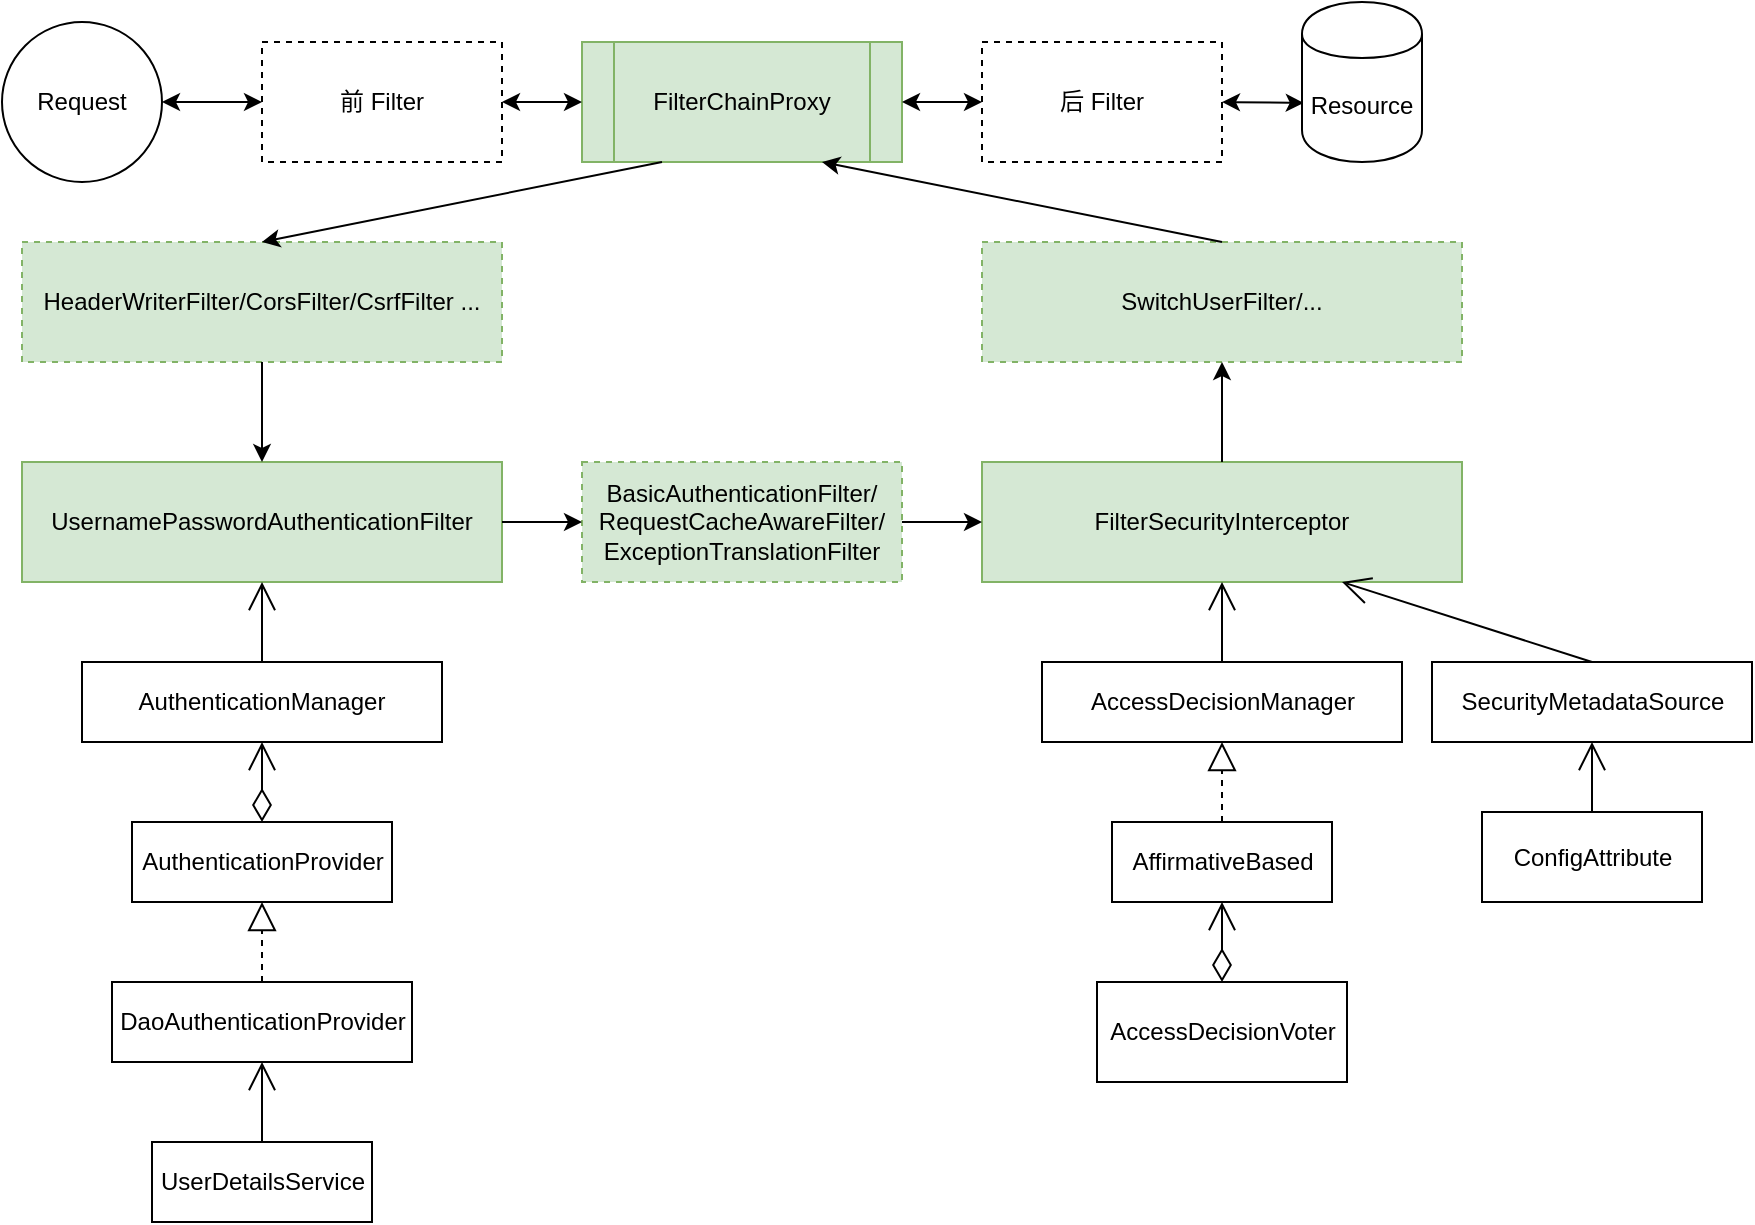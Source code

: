 <mxfile version="10.6.9" type="github"><diagram id="FuwIu3hdGMzW-gxfjV5x" name="Page-1"><mxGraphModel dx="1643" dy="998" grid="1" gridSize="10" guides="1" tooltips="1" connect="1" arrows="1" fold="1" page="1" pageScale="1" pageWidth="1169" pageHeight="826" math="0" shadow="0"><root><mxCell id="0"/><mxCell id="1" parent="0"/><mxCell id="7l74nXZowv-_TFu7cc3V-1" value="前 Filter" style="rounded=0;whiteSpace=wrap;html=1;dashed=1;" parent="1" vertex="1"><mxGeometry x="385" y="170" width="120" height="60" as="geometry"/></mxCell><mxCell id="7l74nXZowv-_TFu7cc3V-2" value="Request" style="ellipse;whiteSpace=wrap;html=1;" parent="1" vertex="1"><mxGeometry x="255" y="160" width="80" height="80" as="geometry"/></mxCell><mxCell id="7l74nXZowv-_TFu7cc3V-3" value="" style="endArrow=classic;startArrow=classic;html=1;exitX=1;exitY=0.5;exitDx=0;exitDy=0;entryX=0;entryY=0.5;entryDx=0;entryDy=0;" parent="1" source="7l74nXZowv-_TFu7cc3V-2" target="7l74nXZowv-_TFu7cc3V-1" edge="1"><mxGeometry width="50" height="50" relative="1" as="geometry"><mxPoint x="345" y="230" as="sourcePoint"/><mxPoint x="395" y="180" as="targetPoint"/></mxGeometry></mxCell><mxCell id="7l74nXZowv-_TFu7cc3V-4" value="FilterChainProxy" style="shape=process;whiteSpace=wrap;html=1;backgroundOutline=1;fillColor=#d5e8d4;strokeColor=#82b366;" parent="1" vertex="1"><mxGeometry x="545" y="170" width="160" height="60" as="geometry"/></mxCell><mxCell id="7l74nXZowv-_TFu7cc3V-5" value="" style="endArrow=classic;startArrow=classic;html=1;entryX=0;entryY=0.5;entryDx=0;entryDy=0;exitX=1;exitY=0.5;exitDx=0;exitDy=0;" parent="1" source="7l74nXZowv-_TFu7cc3V-1" target="7l74nXZowv-_TFu7cc3V-4" edge="1"><mxGeometry width="50" height="50" relative="1" as="geometry"><mxPoint x="255" y="310" as="sourcePoint"/><mxPoint x="305" y="260" as="targetPoint"/></mxGeometry></mxCell><mxCell id="7l74nXZowv-_TFu7cc3V-17" value="" style="rounded=0;orthogonalLoop=1;jettySize=auto;html=1;startArrow=classic;startFill=1;endArrow=classic;endFill=1;entryX=0.015;entryY=0.631;entryDx=0;entryDy=0;exitX=1;exitY=0.5;exitDx=0;exitDy=0;entryPerimeter=0;" parent="1" source="7l74nXZowv-_TFu7cc3V-6" target="7l74nXZowv-_TFu7cc3V-8" edge="1"><mxGeometry relative="1" as="geometry"/></mxCell><mxCell id="7l74nXZowv-_TFu7cc3V-6" value="后 Filter" style="rounded=0;whiteSpace=wrap;html=1;dashed=1;" parent="1" vertex="1"><mxGeometry x="745" y="170" width="120" height="60" as="geometry"/></mxCell><mxCell id="7l74nXZowv-_TFu7cc3V-7" value="" style="endArrow=classic;startArrow=classic;html=1;entryX=0;entryY=0.5;entryDx=0;entryDy=0;exitX=1;exitY=0.5;exitDx=0;exitDy=0;" parent="1" source="7l74nXZowv-_TFu7cc3V-4" target="7l74nXZowv-_TFu7cc3V-6" edge="1"><mxGeometry width="50" height="50" relative="1" as="geometry"><mxPoint x="255" y="310" as="sourcePoint"/><mxPoint x="305" y="260" as="targetPoint"/></mxGeometry></mxCell><mxCell id="7l74nXZowv-_TFu7cc3V-8" value="Resource" style="shape=cylinder;whiteSpace=wrap;html=1;boundedLbl=1;backgroundOutline=1;" parent="1" vertex="1"><mxGeometry x="905" y="150" width="60" height="80" as="geometry"/></mxCell><mxCell id="7l74nXZowv-_TFu7cc3V-12" value="HeaderWriterFilter/CorsFilter/CsrfFilter ..." style="rounded=0;whiteSpace=wrap;html=1;dashed=1;fillColor=#d5e8d4;strokeColor=#82b366;" parent="1" vertex="1"><mxGeometry x="265" y="270" width="240" height="60" as="geometry"/></mxCell><mxCell id="7l74nXZowv-_TFu7cc3V-13" value="UsernamePasswordAuthenticationFilter&lt;br&gt;" style="rounded=0;whiteSpace=wrap;html=1;fillColor=#d5e8d4;strokeColor=#82b366;" parent="1" vertex="1"><mxGeometry x="265" y="380" width="240" height="60" as="geometry"/></mxCell><mxCell id="7l74nXZowv-_TFu7cc3V-14" value="SwitchUserFilter/..." style="rounded=0;whiteSpace=wrap;html=1;dashed=1;fillColor=#d5e8d4;strokeColor=#82b366;" parent="1" vertex="1"><mxGeometry x="745" y="270" width="240" height="60" as="geometry"/></mxCell><mxCell id="7l74nXZowv-_TFu7cc3V-15" value="FilterSecurityInterceptor" style="rounded=0;whiteSpace=wrap;html=1;fillColor=#d5e8d4;strokeColor=#82b366;" parent="1" vertex="1"><mxGeometry x="745" y="380" width="240" height="60" as="geometry"/></mxCell><mxCell id="7l74nXZowv-_TFu7cc3V-16" value="BasicAuthenticationFilter/&lt;br&gt;RequestCacheAwareFilter/&lt;br&gt;ExceptionTranslationFilter&lt;br&gt;" style="rounded=0;whiteSpace=wrap;html=1;dashed=1;fillColor=#d5e8d4;strokeColor=#82b366;" parent="1" vertex="1"><mxGeometry x="545" y="380" width="160" height="60" as="geometry"/></mxCell><mxCell id="7l74nXZowv-_TFu7cc3V-18" value="" style="endArrow=none;startArrow=classic;html=1;entryX=0.25;entryY=1;entryDx=0;entryDy=0;exitX=0.5;exitY=0;exitDx=0;exitDy=0;endFill=0;" parent="1" source="7l74nXZowv-_TFu7cc3V-12" target="7l74nXZowv-_TFu7cc3V-4" edge="1"><mxGeometry width="50" height="50" relative="1" as="geometry"><mxPoint x="255" y="510" as="sourcePoint"/><mxPoint x="305" y="460" as="targetPoint"/></mxGeometry></mxCell><mxCell id="7l74nXZowv-_TFu7cc3V-19" value="" style="endArrow=classic;html=1;entryX=0.5;entryY=0;entryDx=0;entryDy=0;exitX=0.5;exitY=1;exitDx=0;exitDy=0;" parent="1" source="7l74nXZowv-_TFu7cc3V-12" target="7l74nXZowv-_TFu7cc3V-13" edge="1"><mxGeometry width="50" height="50" relative="1" as="geometry"><mxPoint x="255" y="510" as="sourcePoint"/><mxPoint x="305" y="460" as="targetPoint"/></mxGeometry></mxCell><mxCell id="7l74nXZowv-_TFu7cc3V-20" value="" style="endArrow=classic;html=1;entryX=0;entryY=0.5;entryDx=0;entryDy=0;exitX=1;exitY=0.5;exitDx=0;exitDy=0;" parent="1" source="7l74nXZowv-_TFu7cc3V-13" target="7l74nXZowv-_TFu7cc3V-16" edge="1"><mxGeometry width="50" height="50" relative="1" as="geometry"><mxPoint x="255" y="510" as="sourcePoint"/><mxPoint x="305" y="460" as="targetPoint"/></mxGeometry></mxCell><mxCell id="7l74nXZowv-_TFu7cc3V-21" value="" style="endArrow=classic;html=1;entryX=0;entryY=0.5;entryDx=0;entryDy=0;exitX=1;exitY=0.5;exitDx=0;exitDy=0;" parent="1" source="7l74nXZowv-_TFu7cc3V-16" target="7l74nXZowv-_TFu7cc3V-15" edge="1"><mxGeometry width="50" height="50" relative="1" as="geometry"><mxPoint x="255" y="510" as="sourcePoint"/><mxPoint x="305" y="460" as="targetPoint"/></mxGeometry></mxCell><mxCell id="7l74nXZowv-_TFu7cc3V-22" value="" style="endArrow=classic;html=1;entryX=0.5;entryY=1;entryDx=0;entryDy=0;" parent="1" source="7l74nXZowv-_TFu7cc3V-15" target="7l74nXZowv-_TFu7cc3V-14" edge="1"><mxGeometry width="50" height="50" relative="1" as="geometry"><mxPoint x="255" y="510" as="sourcePoint"/><mxPoint x="305" y="460" as="targetPoint"/></mxGeometry></mxCell><mxCell id="7l74nXZowv-_TFu7cc3V-23" value="" style="endArrow=classic;html=1;entryX=0.75;entryY=1;entryDx=0;entryDy=0;exitX=0.5;exitY=0;exitDx=0;exitDy=0;" parent="1" source="7l74nXZowv-_TFu7cc3V-14" target="7l74nXZowv-_TFu7cc3V-4" edge="1"><mxGeometry width="50" height="50" relative="1" as="geometry"><mxPoint x="245" y="590" as="sourcePoint"/><mxPoint x="295" y="540" as="targetPoint"/></mxGeometry></mxCell><mxCell id="7l74nXZowv-_TFu7cc3V-26" value="AuthenticationManager" style="rounded=0;whiteSpace=wrap;html=1;" parent="1" vertex="1"><mxGeometry x="295" y="480" width="180" height="40" as="geometry"/></mxCell><mxCell id="7l74nXZowv-_TFu7cc3V-27" value="" style="endArrow=open;html=1;endSize=12;startArrow=none;startSize=14;startFill=0;edgeStyle=orthogonalEdgeStyle;align=left;verticalAlign=bottom;entryX=0.5;entryY=1;entryDx=0;entryDy=0;exitX=0.5;exitY=0;exitDx=0;exitDy=0;" parent="1" source="7l74nXZowv-_TFu7cc3V-26" target="7l74nXZowv-_TFu7cc3V-13" edge="1"><mxGeometry x="-0.333" y="-11" relative="1" as="geometry"><mxPoint x="220" y="510" as="sourcePoint"/><mxPoint x="420" y="550" as="targetPoint"/><Array as="points"><mxPoint x="385" y="480"/><mxPoint x="385" y="480"/></Array><mxPoint x="-6" y="10" as="offset"/></mxGeometry></mxCell><mxCell id="7l74nXZowv-_TFu7cc3V-29" value="" style="endArrow=open;html=1;endSize=12;startArrow=diamondThin;startSize=14;startFill=0;edgeStyle=orthogonalEdgeStyle;entryX=0.5;entryY=1;entryDx=0;entryDy=0;exitX=0.5;exitY=0;exitDx=0;exitDy=0;" parent="1" source="7l74nXZowv-_TFu7cc3V-32" target="7l74nXZowv-_TFu7cc3V-26" edge="1"><mxGeometry y="-35" relative="1" as="geometry"><mxPoint x="490" y="580" as="sourcePoint"/><mxPoint x="420" y="580" as="targetPoint"/><mxPoint as="offset"/></mxGeometry></mxCell><mxCell id="7l74nXZowv-_TFu7cc3V-31" value="" style="resizable=0;html=1;align=right;verticalAlign=top;labelBackgroundColor=#ffffff;fontSize=10;" parent="7l74nXZowv-_TFu7cc3V-29" connectable="0" vertex="1"><mxGeometry x="1" relative="1" as="geometry"><mxPoint y="10" as="offset"/></mxGeometry></mxCell><mxCell id="7l74nXZowv-_TFu7cc3V-32" value="AuthenticationProvider&lt;br&gt;" style="html=1;" parent="1" vertex="1"><mxGeometry x="320" y="560" width="130" height="40" as="geometry"/></mxCell><mxCell id="7l74nXZowv-_TFu7cc3V-34" value="" style="endArrow=block;dashed=1;endFill=0;endSize=12;html=1;entryX=0.5;entryY=1;entryDx=0;entryDy=0;exitX=0.5;exitY=0;exitDx=0;exitDy=0;" parent="1" source="7l74nXZowv-_TFu7cc3V-35" target="7l74nXZowv-_TFu7cc3V-32" edge="1"><mxGeometry width="160" relative="1" as="geometry"><mxPoint x="260" y="680" as="sourcePoint"/><mxPoint x="420" y="680" as="targetPoint"/></mxGeometry></mxCell><mxCell id="7l74nXZowv-_TFu7cc3V-35" value="DaoAuthenticationProvider" style="html=1;" parent="1" vertex="1"><mxGeometry x="310" y="640" width="150" height="40" as="geometry"/></mxCell><mxCell id="7l74nXZowv-_TFu7cc3V-36" value="UserDetailsService&lt;br&gt;" style="html=1;" parent="1" vertex="1"><mxGeometry x="330" y="720" width="110" height="40" as="geometry"/></mxCell><mxCell id="7l74nXZowv-_TFu7cc3V-38" value="" style="endArrow=open;html=1;endSize=12;startArrow=none;startSize=14;startFill=0;edgeStyle=orthogonalEdgeStyle;align=left;verticalAlign=bottom;entryX=0.5;entryY=1;entryDx=0;entryDy=0;exitX=0.5;exitY=0;exitDx=0;exitDy=0;" parent="1" source="7l74nXZowv-_TFu7cc3V-36" target="7l74nXZowv-_TFu7cc3V-35" edge="1"><mxGeometry x="-0.195" y="-25" relative="1" as="geometry"><mxPoint x="510" y="800" as="sourcePoint"/><mxPoint x="420" y="880" as="targetPoint"/><Array as="points"><mxPoint x="385" y="710"/><mxPoint x="385" y="710"/></Array><mxPoint as="offset"/></mxGeometry></mxCell><mxCell id="7l74nXZowv-_TFu7cc3V-39" value="AccessDecisionManager" style="html=1;" parent="1" vertex="1"><mxGeometry x="775" y="480" width="180" height="40" as="geometry"/></mxCell><mxCell id="7l74nXZowv-_TFu7cc3V-43" value="" style="endArrow=open;endFill=1;endSize=12;html=1;entryX=0.5;entryY=1;entryDx=0;entryDy=0;exitX=0.5;exitY=0;exitDx=0;exitDy=0;" parent="1" source="7l74nXZowv-_TFu7cc3V-39" target="7l74nXZowv-_TFu7cc3V-15" edge="1"><mxGeometry width="160" relative="1" as="geometry"><mxPoint x="260" y="870" as="sourcePoint"/><mxPoint x="420" y="870" as="targetPoint"/></mxGeometry></mxCell><mxCell id="7l74nXZowv-_TFu7cc3V-44" value="AffirmativeBased" style="html=1;" parent="1" vertex="1"><mxGeometry x="810" y="560" width="110" height="40" as="geometry"/></mxCell><mxCell id="7l74nXZowv-_TFu7cc3V-45" value="" style="endArrow=block;dashed=1;endFill=0;endSize=12;html=1;entryX=0.5;entryY=1;entryDx=0;entryDy=0;" parent="1" source="7l74nXZowv-_TFu7cc3V-44" target="7l74nXZowv-_TFu7cc3V-39" edge="1"><mxGeometry width="160" relative="1" as="geometry"><mxPoint x="260" y="870" as="sourcePoint"/><mxPoint x="420" y="870" as="targetPoint"/></mxGeometry></mxCell><mxCell id="7l74nXZowv-_TFu7cc3V-46" value="AccessDecisionVoter" style="html=1;" parent="1" vertex="1"><mxGeometry x="802.5" y="640" width="125" height="50" as="geometry"/></mxCell><mxCell id="7l74nXZowv-_TFu7cc3V-47" value="" style="endArrow=open;html=1;endSize=12;startArrow=diamondThin;startSize=14;startFill=0;edgeStyle=orthogonalEdgeStyle;align=left;verticalAlign=bottom;exitX=0.5;exitY=0;exitDx=0;exitDy=0;entryX=0.5;entryY=1;entryDx=0;entryDy=0;" parent="1" source="7l74nXZowv-_TFu7cc3V-46" target="7l74nXZowv-_TFu7cc3V-44" edge="1"><mxGeometry x="-1" y="30" relative="1" as="geometry"><mxPoint x="600" y="770" as="sourcePoint"/><mxPoint x="420" y="780" as="targetPoint"/><mxPoint as="offset"/></mxGeometry></mxCell><mxCell id="7l74nXZowv-_TFu7cc3V-48" value="SecurityMetadataSource" style="html=1;" parent="1" vertex="1"><mxGeometry x="970" y="480" width="160" height="40" as="geometry"/></mxCell><mxCell id="7l74nXZowv-_TFu7cc3V-49" value="" style="endArrow=open;endFill=1;endSize=12;html=1;entryX=0.75;entryY=1;entryDx=0;entryDy=0;exitX=0.5;exitY=0;exitDx=0;exitDy=0;" parent="1" source="7l74nXZowv-_TFu7cc3V-48" target="7l74nXZowv-_TFu7cc3V-15" edge="1"><mxGeometry width="160" relative="1" as="geometry"><mxPoint x="260" y="780" as="sourcePoint"/><mxPoint x="420" y="780" as="targetPoint"/></mxGeometry></mxCell><mxCell id="oFo7pO4jB1IO3_6qOdUl-1" value="ConfigAttribute" style="html=1;" vertex="1" parent="1"><mxGeometry x="995" y="555" width="110" height="45" as="geometry"/></mxCell><mxCell id="oFo7pO4jB1IO3_6qOdUl-2" value="" style="endArrow=open;endFill=1;endSize=12;html=1;entryX=0.5;entryY=1;entryDx=0;entryDy=0;exitX=0.5;exitY=0;exitDx=0;exitDy=0;" edge="1" parent="1" source="oFo7pO4jB1IO3_6qOdUl-1" target="7l74nXZowv-_TFu7cc3V-48"><mxGeometry width="160" relative="1" as="geometry"><mxPoint x="260" y="780" as="sourcePoint"/><mxPoint x="420" y="780" as="targetPoint"/></mxGeometry></mxCell></root></mxGraphModel></diagram></mxfile>